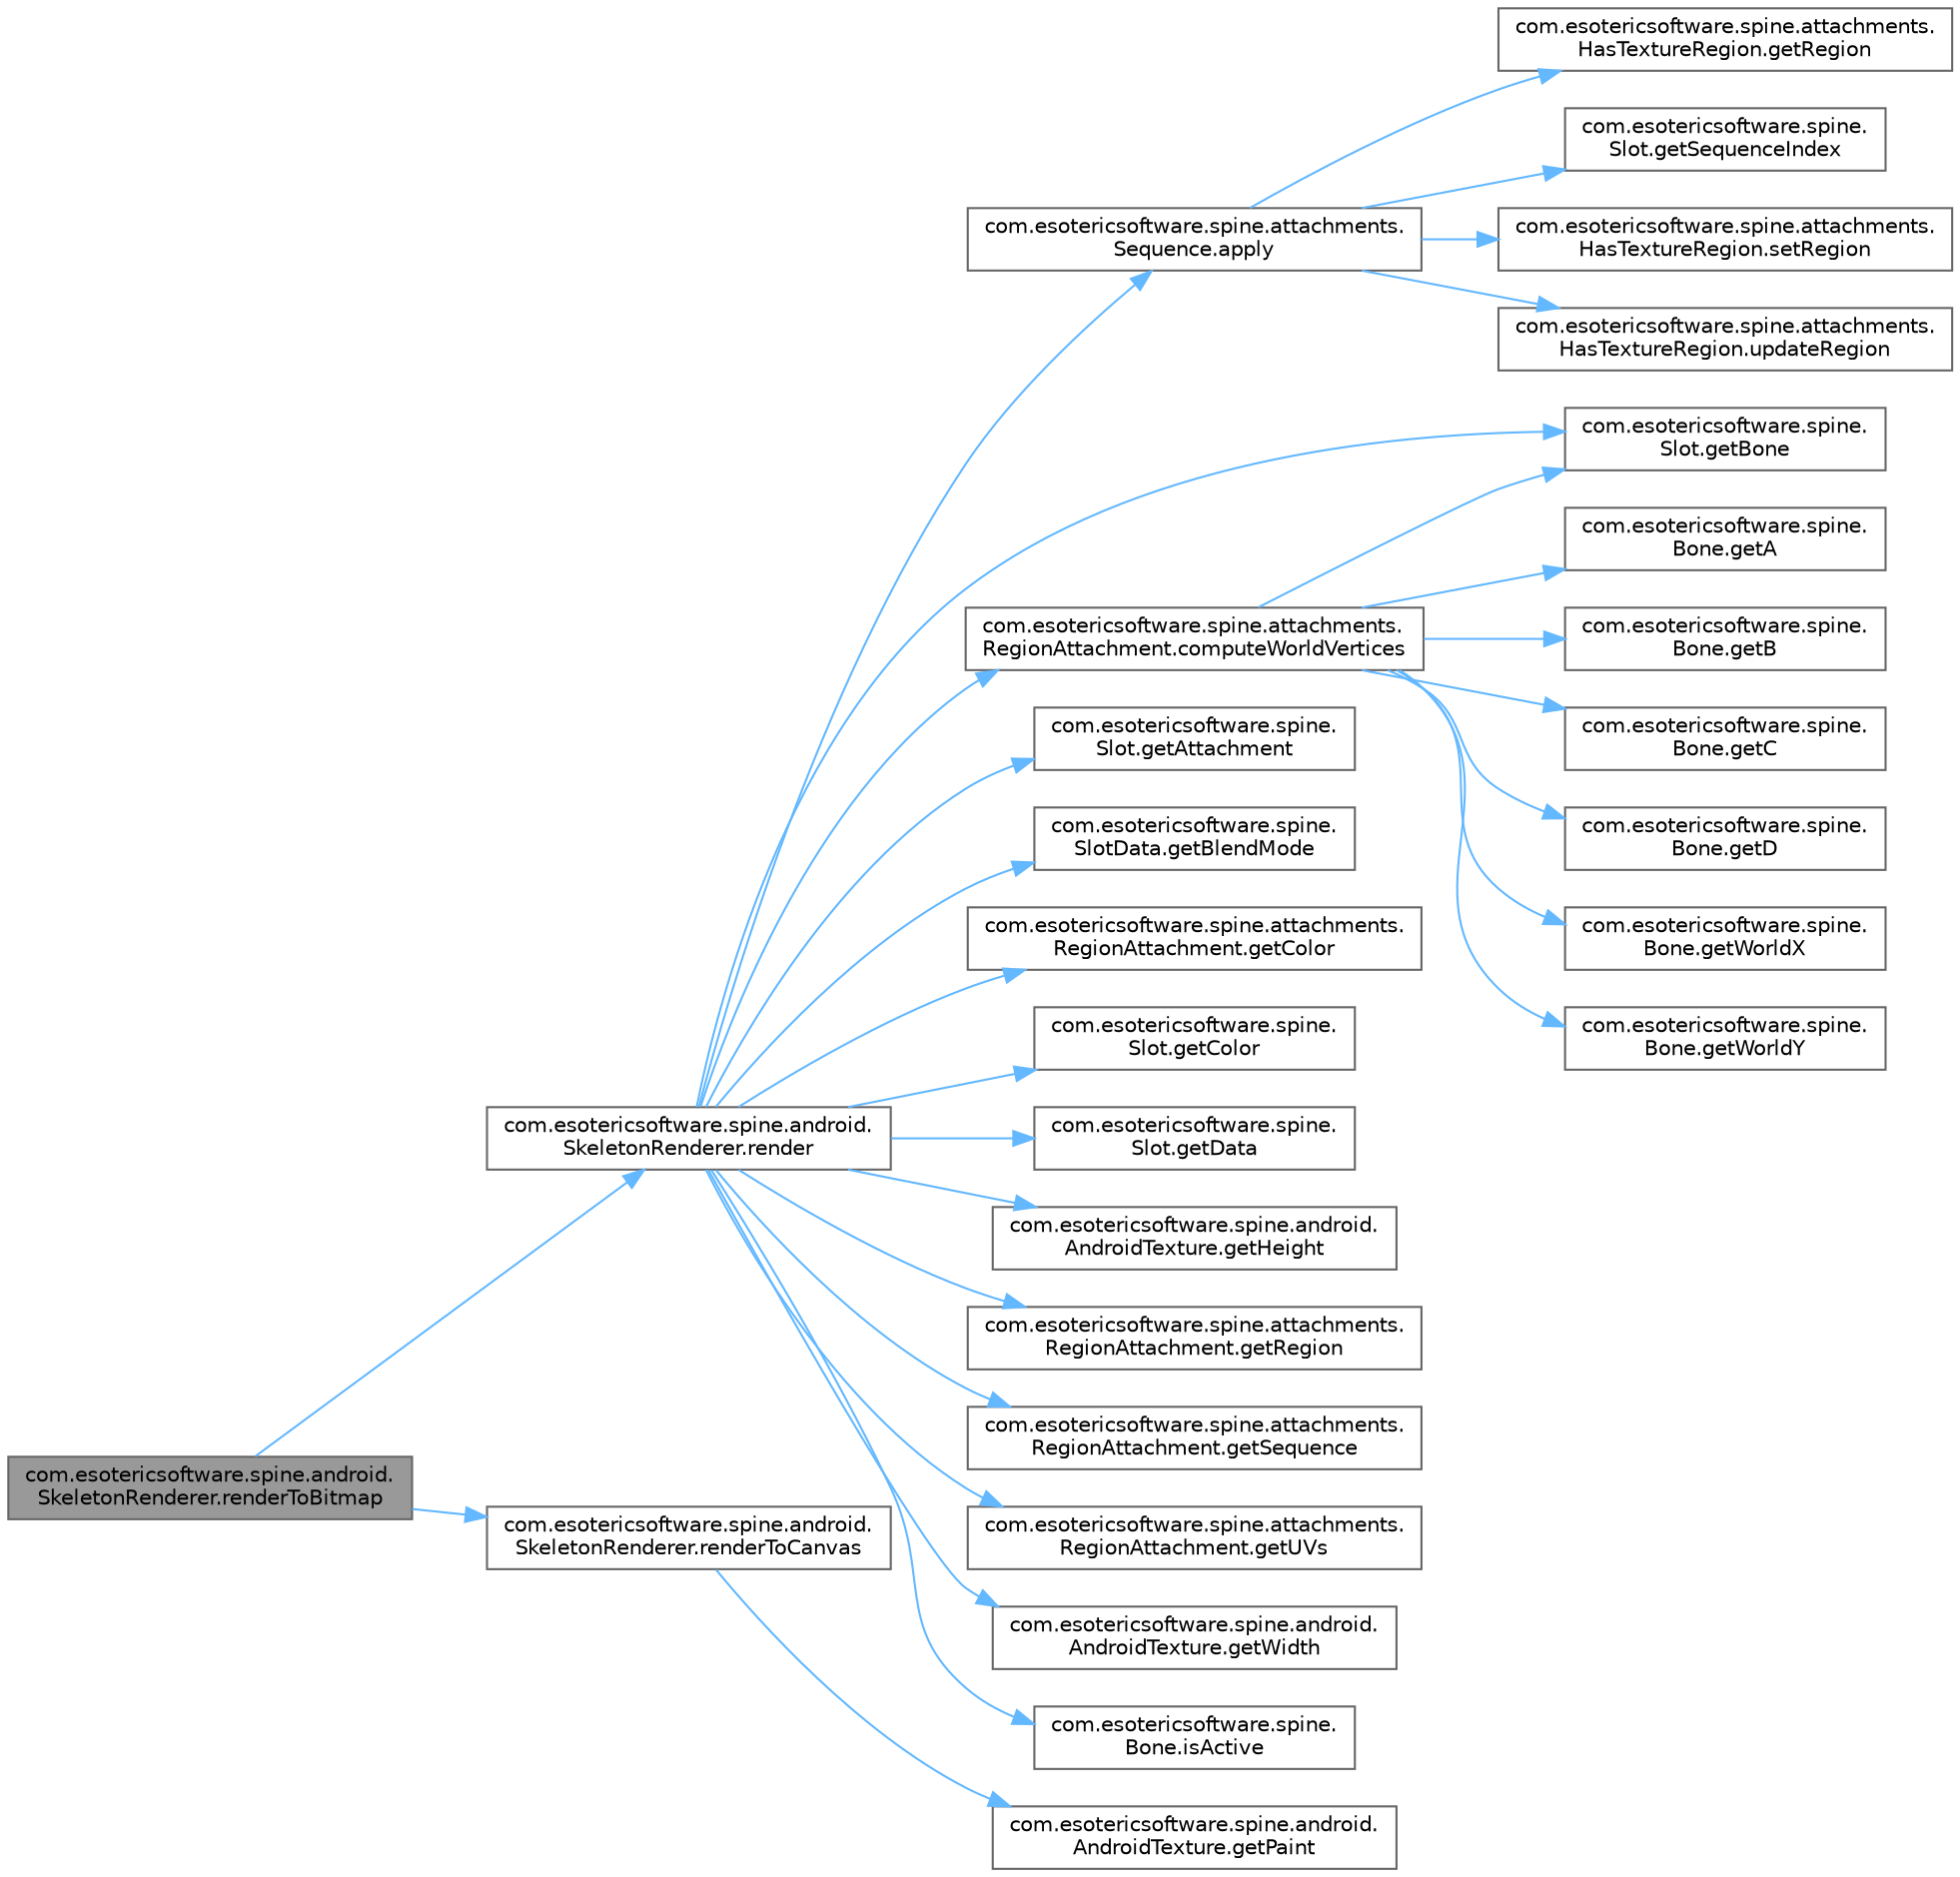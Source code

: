 digraph "com.esotericsoftware.spine.android.SkeletonRenderer.renderToBitmap"
{
 // LATEX_PDF_SIZE
  bgcolor="transparent";
  edge [fontname=Helvetica,fontsize=10,labelfontname=Helvetica,labelfontsize=10];
  node [fontname=Helvetica,fontsize=10,shape=box,height=0.2,width=0.4];
  rankdir="LR";
  Node1 [id="Node000001",label="com.esotericsoftware.spine.android.\lSkeletonRenderer.renderToBitmap",height=0.2,width=0.4,color="gray40", fillcolor="grey60", style="filled", fontcolor="black",tooltip=" "];
  Node1 -> Node2 [id="edge29_Node000001_Node000002",color="steelblue1",style="solid",tooltip=" "];
  Node2 [id="Node000002",label="com.esotericsoftware.spine.android.\lSkeletonRenderer.render",height=0.2,width=0.4,color="grey40", fillcolor="white", style="filled",URL="$classcom_1_1esotericsoftware_1_1spine_1_1android_1_1_skeleton_renderer.html#ad2d7bf62da1d2cf610e79b598b10f6e0",tooltip=" "];
  Node2 -> Node3 [id="edge30_Node000002_Node000003",color="steelblue1",style="solid",tooltip=" "];
  Node3 [id="Node000003",label="com.esotericsoftware.spine.attachments.\lSequence.apply",height=0.2,width=0.4,color="grey40", fillcolor="white", style="filled",URL="$classcom_1_1esotericsoftware_1_1spine_1_1attachments_1_1_sequence.html#a6077aa32bebbce47875f806b84fea434",tooltip=" "];
  Node3 -> Node4 [id="edge31_Node000003_Node000004",color="steelblue1",style="solid",tooltip=" "];
  Node4 [id="Node000004",label="com.esotericsoftware.spine.attachments.\lHasTextureRegion.getRegion",height=0.2,width=0.4,color="grey40", fillcolor="white", style="filled",URL="$interfacecom_1_1esotericsoftware_1_1spine_1_1attachments_1_1_has_texture_region.html#a1e9b405135a11c8ec59ae2ce257ee2f0",tooltip=" "];
  Node3 -> Node5 [id="edge32_Node000003_Node000005",color="steelblue1",style="solid",tooltip=" "];
  Node5 [id="Node000005",label="com.esotericsoftware.spine.\lSlot.getSequenceIndex",height=0.2,width=0.4,color="grey40", fillcolor="white", style="filled",URL="$classcom_1_1esotericsoftware_1_1spine_1_1_slot.html#a8bc9f386c5060a57a781c09258c4fabf",tooltip=" "];
  Node3 -> Node6 [id="edge33_Node000003_Node000006",color="steelblue1",style="solid",tooltip=" "];
  Node6 [id="Node000006",label="com.esotericsoftware.spine.attachments.\lHasTextureRegion.setRegion",height=0.2,width=0.4,color="grey40", fillcolor="white", style="filled",URL="$interfacecom_1_1esotericsoftware_1_1spine_1_1attachments_1_1_has_texture_region.html#ad5b5cec86649409257dddc61528eb01a",tooltip=" "];
  Node3 -> Node7 [id="edge34_Node000003_Node000007",color="steelblue1",style="solid",tooltip=" "];
  Node7 [id="Node000007",label="com.esotericsoftware.spine.attachments.\lHasTextureRegion.updateRegion",height=0.2,width=0.4,color="grey40", fillcolor="white", style="filled",URL="$interfacecom_1_1esotericsoftware_1_1spine_1_1attachments_1_1_has_texture_region.html#ae943ed5f07ce4ea2de244e54fb2322d3",tooltip=" "];
  Node2 -> Node8 [id="edge35_Node000002_Node000008",color="steelblue1",style="solid",tooltip=" "];
  Node8 [id="Node000008",label="com.esotericsoftware.spine.attachments.\lRegionAttachment.computeWorldVertices",height=0.2,width=0.4,color="grey40", fillcolor="white", style="filled",URL="$classcom_1_1esotericsoftware_1_1spine_1_1attachments_1_1_region_attachment.html#a8e6e1338241de16f8ce98f8c14345581",tooltip=" "];
  Node8 -> Node9 [id="edge36_Node000008_Node000009",color="steelblue1",style="solid",tooltip=" "];
  Node9 [id="Node000009",label="com.esotericsoftware.spine.\lBone.getA",height=0.2,width=0.4,color="grey40", fillcolor="white", style="filled",URL="$classcom_1_1esotericsoftware_1_1spine_1_1_bone.html#a5fc3022c27b569bd15240965407e3658",tooltip=" "];
  Node8 -> Node10 [id="edge37_Node000008_Node000010",color="steelblue1",style="solid",tooltip=" "];
  Node10 [id="Node000010",label="com.esotericsoftware.spine.\lBone.getB",height=0.2,width=0.4,color="grey40", fillcolor="white", style="filled",URL="$classcom_1_1esotericsoftware_1_1spine_1_1_bone.html#ae7035f7e3b3e027b4efbd677d59f7df7",tooltip=" "];
  Node8 -> Node11 [id="edge38_Node000008_Node000011",color="steelblue1",style="solid",tooltip=" "];
  Node11 [id="Node000011",label="com.esotericsoftware.spine.\lSlot.getBone",height=0.2,width=0.4,color="grey40", fillcolor="white", style="filled",URL="$classcom_1_1esotericsoftware_1_1spine_1_1_slot.html#a3fcb449a9d4ac9aac6afd2d3108f88cc",tooltip=" "];
  Node8 -> Node12 [id="edge39_Node000008_Node000012",color="steelblue1",style="solid",tooltip=" "];
  Node12 [id="Node000012",label="com.esotericsoftware.spine.\lBone.getC",height=0.2,width=0.4,color="grey40", fillcolor="white", style="filled",URL="$classcom_1_1esotericsoftware_1_1spine_1_1_bone.html#a4f3a70d635830a8245233f5fb6090d59",tooltip=" "];
  Node8 -> Node13 [id="edge40_Node000008_Node000013",color="steelblue1",style="solid",tooltip=" "];
  Node13 [id="Node000013",label="com.esotericsoftware.spine.\lBone.getD",height=0.2,width=0.4,color="grey40", fillcolor="white", style="filled",URL="$classcom_1_1esotericsoftware_1_1spine_1_1_bone.html#a91067956e37fad6ff79bf3e4e1f4c924",tooltip=" "];
  Node8 -> Node14 [id="edge41_Node000008_Node000014",color="steelblue1",style="solid",tooltip=" "];
  Node14 [id="Node000014",label="com.esotericsoftware.spine.\lBone.getWorldX",height=0.2,width=0.4,color="grey40", fillcolor="white", style="filled",URL="$classcom_1_1esotericsoftware_1_1spine_1_1_bone.html#a4e681f13acc9aa8a0f21aaf5663b269e",tooltip=" "];
  Node8 -> Node15 [id="edge42_Node000008_Node000015",color="steelblue1",style="solid",tooltip=" "];
  Node15 [id="Node000015",label="com.esotericsoftware.spine.\lBone.getWorldY",height=0.2,width=0.4,color="grey40", fillcolor="white", style="filled",URL="$classcom_1_1esotericsoftware_1_1spine_1_1_bone.html#af7ccfd312347d39febb52b7314d15099",tooltip=" "];
  Node2 -> Node16 [id="edge43_Node000002_Node000016",color="steelblue1",style="solid",tooltip=" "];
  Node16 [id="Node000016",label="com.esotericsoftware.spine.\lSlot.getAttachment",height=0.2,width=0.4,color="grey40", fillcolor="white", style="filled",URL="$classcom_1_1esotericsoftware_1_1spine_1_1_slot.html#ad3ba6dc1c099cf2515be2b4881d083d0",tooltip=" "];
  Node2 -> Node17 [id="edge44_Node000002_Node000017",color="steelblue1",style="solid",tooltip=" "];
  Node17 [id="Node000017",label="com.esotericsoftware.spine.\lSlotData.getBlendMode",height=0.2,width=0.4,color="grey40", fillcolor="white", style="filled",URL="$classcom_1_1esotericsoftware_1_1spine_1_1_slot_data.html#ac405ff3b8e32854779a1348e7b635c93",tooltip=" "];
  Node2 -> Node11 [id="edge45_Node000002_Node000011",color="steelblue1",style="solid",tooltip=" "];
  Node2 -> Node18 [id="edge46_Node000002_Node000018",color="steelblue1",style="solid",tooltip=" "];
  Node18 [id="Node000018",label="com.esotericsoftware.spine.attachments.\lRegionAttachment.getColor",height=0.2,width=0.4,color="grey40", fillcolor="white", style="filled",URL="$classcom_1_1esotericsoftware_1_1spine_1_1attachments_1_1_region_attachment.html#a9612fafab2ff3272512ef4ea1bf3e3b2",tooltip=" "];
  Node2 -> Node19 [id="edge47_Node000002_Node000019",color="steelblue1",style="solid",tooltip=" "];
  Node19 [id="Node000019",label="com.esotericsoftware.spine.\lSlot.getColor",height=0.2,width=0.4,color="grey40", fillcolor="white", style="filled",URL="$classcom_1_1esotericsoftware_1_1spine_1_1_slot.html#a3936ce31ea81a339e1d2ae9e71d1846f",tooltip=" "];
  Node2 -> Node20 [id="edge48_Node000002_Node000020",color="steelblue1",style="solid",tooltip=" "];
  Node20 [id="Node000020",label="com.esotericsoftware.spine.\lSlot.getData",height=0.2,width=0.4,color="grey40", fillcolor="white", style="filled",URL="$classcom_1_1esotericsoftware_1_1spine_1_1_slot.html#ae4302874bd1dbbbd2cd65a0bc237094a",tooltip=" "];
  Node2 -> Node21 [id="edge49_Node000002_Node000021",color="steelblue1",style="solid",tooltip=" "];
  Node21 [id="Node000021",label="com.esotericsoftware.spine.android.\lAndroidTexture.getHeight",height=0.2,width=0.4,color="grey40", fillcolor="white", style="filled",URL="$classcom_1_1esotericsoftware_1_1spine_1_1android_1_1_android_texture.html#a4921fe3ea6269d8f3da836748d3cc726",tooltip=" "];
  Node2 -> Node22 [id="edge50_Node000002_Node000022",color="steelblue1",style="solid",tooltip=" "];
  Node22 [id="Node000022",label="com.esotericsoftware.spine.attachments.\lRegionAttachment.getRegion",height=0.2,width=0.4,color="grey40", fillcolor="white", style="filled",URL="$classcom_1_1esotericsoftware_1_1spine_1_1attachments_1_1_region_attachment.html#a690f96fbd8a97268134b75dabefb72a1",tooltip=" "];
  Node2 -> Node23 [id="edge51_Node000002_Node000023",color="steelblue1",style="solid",tooltip=" "];
  Node23 [id="Node000023",label="com.esotericsoftware.spine.attachments.\lRegionAttachment.getSequence",height=0.2,width=0.4,color="grey40", fillcolor="white", style="filled",URL="$classcom_1_1esotericsoftware_1_1spine_1_1attachments_1_1_region_attachment.html#ae8836070ff5ab917784dc54ee5dadf95",tooltip=" "];
  Node2 -> Node24 [id="edge52_Node000002_Node000024",color="steelblue1",style="solid",tooltip=" "];
  Node24 [id="Node000024",label="com.esotericsoftware.spine.attachments.\lRegionAttachment.getUVs",height=0.2,width=0.4,color="grey40", fillcolor="white", style="filled",URL="$classcom_1_1esotericsoftware_1_1spine_1_1attachments_1_1_region_attachment.html#a95c28d5fed34f6482dca0b053464a4a1",tooltip=" "];
  Node2 -> Node25 [id="edge53_Node000002_Node000025",color="steelblue1",style="solid",tooltip=" "];
  Node25 [id="Node000025",label="com.esotericsoftware.spine.android.\lAndroidTexture.getWidth",height=0.2,width=0.4,color="grey40", fillcolor="white", style="filled",URL="$classcom_1_1esotericsoftware_1_1spine_1_1android_1_1_android_texture.html#a619e038265c3f6a440f6f60951edeac1",tooltip=" "];
  Node2 -> Node26 [id="edge54_Node000002_Node000026",color="steelblue1",style="solid",tooltip=" "];
  Node26 [id="Node000026",label="com.esotericsoftware.spine.\lBone.isActive",height=0.2,width=0.4,color="grey40", fillcolor="white", style="filled",URL="$classcom_1_1esotericsoftware_1_1spine_1_1_bone.html#a0781a1f40fb42ad4f80ca554b1cf41ef",tooltip=" "];
  Node1 -> Node27 [id="edge55_Node000001_Node000027",color="steelblue1",style="solid",tooltip=" "];
  Node27 [id="Node000027",label="com.esotericsoftware.spine.android.\lSkeletonRenderer.renderToCanvas",height=0.2,width=0.4,color="grey40", fillcolor="white", style="filled",URL="$classcom_1_1esotericsoftware_1_1spine_1_1android_1_1_skeleton_renderer.html#a7a6e9cac08e566392e89241e1e47ef14",tooltip=" "];
  Node27 -> Node28 [id="edge56_Node000027_Node000028",color="steelblue1",style="solid",tooltip=" "];
  Node28 [id="Node000028",label="com.esotericsoftware.spine.android.\lAndroidTexture.getPaint",height=0.2,width=0.4,color="grey40", fillcolor="white", style="filled",URL="$classcom_1_1esotericsoftware_1_1spine_1_1android_1_1_android_texture.html#ada0e9407ec4c73a4ab0779f522b01214",tooltip=" "];
}
